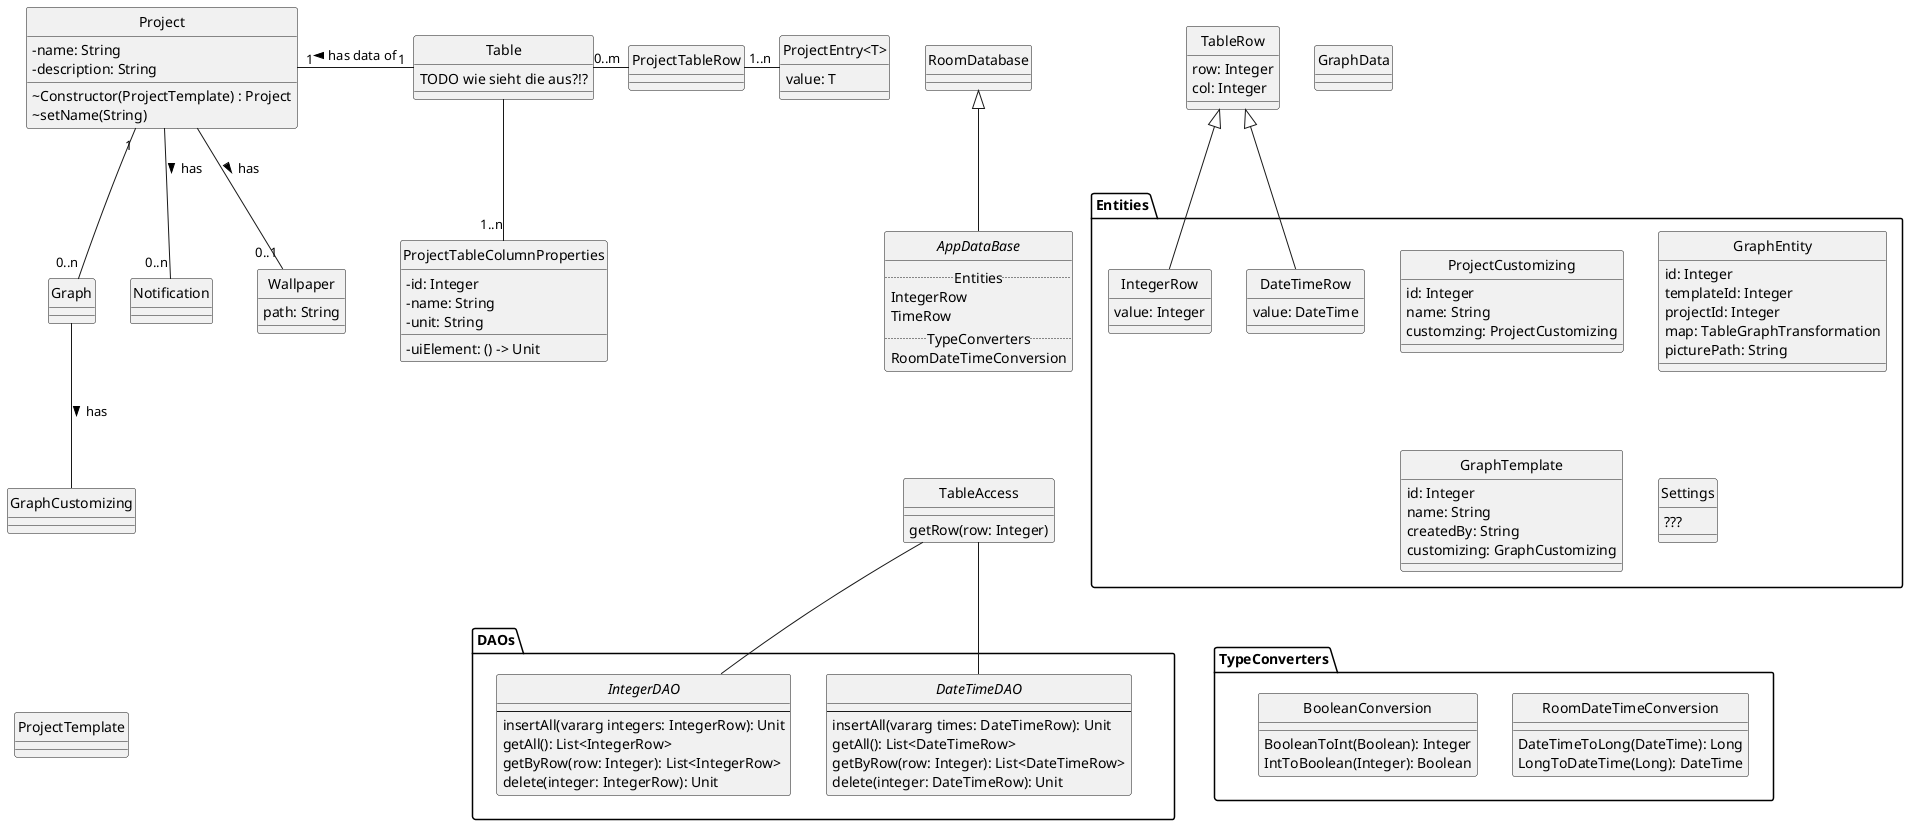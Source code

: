 @startuml

skinparam monochrome true
skinparam shadowing false
skinparam genericDisplay old
skinparam classAttributeIconSize 0
hide circle


class TableRow {
  row: Integer
  col: Integer
}

abstract class AppDataBase {
  ..Entities..
  IntegerRow
  TimeRow
  ..TypeConverters..
  RoomDateTimeConversion
}

package Entities {
  '@Entity(primaryKeys=["row", "col"])
  class IntegerRow {
    value: Integer
  }
  
  '@Entity(primaryKeys=["row", "col"])
  class DateTimeRow {
    value: DateTime
  }
  
  '@Entity
  class ProjectCustomizing {
    'PrimaryKey
    id: Integer 
    name: String
    'Embedded
    customzing: ProjectCustomizing 
  }
  
  '@Entity
  class GraphEntity {
    'PrimaryKey
    id: Integer 
    templateId: Integer
    projectId: Integer
    'Embedded
    map: TableGraphTransformation
    picturePath: String
  }
  
  '@Entity
  class GraphTemplate {
    id: Integer
    name: String
    createdBy: String
    'Embedded
    customizing: GraphCustomizing 
  }
  
  '@Entity
  class Settings {
    ???
  }
}

package DAOs {
  interface IntegerDAO {
    --
    insertAll(vararg integers: IntegerRow): Unit
    getAll(): List<IntegerRow>
    getByRow(row: Integer): List<IntegerRow>
    delete(integer: IntegerRow): Unit
  }
  
  interface DateTimeDAO {
    --
    insertAll(vararg times: DateTimeRow): Unit
    getAll(): List<DateTimeRow>
    getByRow(row: Integer): List<DateTimeRow>
    delete(integer: DateTimeRow): Unit
  }
}

package TypeConverters {
  class RoomDateTimeConversion {
    DateTimeToLong(DateTime): Long
    LongToDateTime(Long): DateTime
  }
  
  class BooleanConversion {
    BooleanToInt(Boolean): Integer
    IntToBoolean(Integer): Boolean
  }
}

class TableAccess {
  getRow(row: Integer)
}

class Project {
  - name: String
  - description: String
  ~ Constructor(ProjectTemplate) : Project
  ~ setName(String)
}
Project - "0..1" Wallpaper : has >
Project -- "0..n" Notification : has >
Project "1" - "1" Table : has data of <
Project "1" -- "0..n" Graph


class Wallpaper {
  path: String
}

class Notification {
  
}

class Table {
  TODO wie sieht die aus?!?
}
'Das sollten wahrscheinlich undbounded Arrays werden
Table -- "1..n" ProjectTableColumnProperties
Table - "0..m" ProjectTableRow

class ProjectTableRow {
  
}
ProjectTableRow - "1..n" ProjectEntry

class ProjectEntry<T> {
  value: T
}

class ProjectTableColumnProperties {
  - id: Integer
  - name: String
  - unit: String
  - uiElement: () -> Unit
}

class Graph {
  
}
Graph -- GraphCustomizing : has >

class GraphData {
  
}

class GraphCustomizing {
  
}

class ProjectTemplate {
  
}

TableAccess - IntegerDAO
TableAccess - DateTimeDAO

TableRow <|-- IntegerRow
TableRow <|-- DateTimeRow
RoomDatabase <|-- AppDataBase

AppDataBase -[hidden]-> TableAccess
DAOs -[hidden]> TypeConverters
TableAccess -[hidden]-> DAOs
Table -[hidden]-> Wallpaper
GraphCustomizing -[hidden]-> ProjectTemplate


@enduml